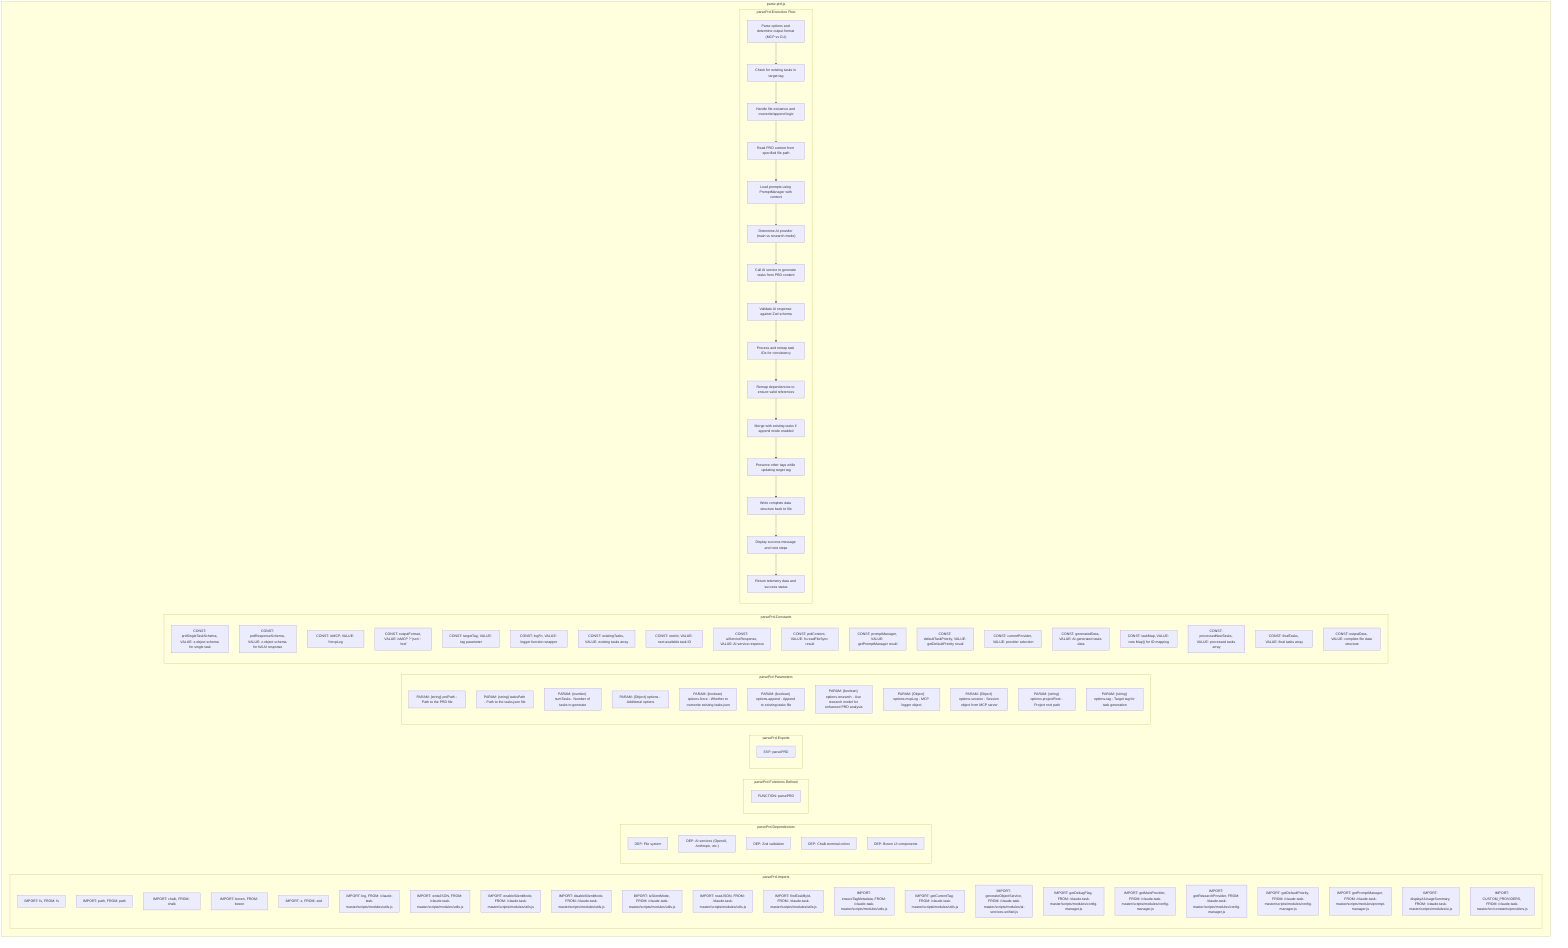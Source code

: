 flowchart TB
    subgraph parsePrd-Imports["parsePrd-Imports"]
        I1["IMPORT: fs, FROM: fs"]
        I2["IMPORT: path, FROM: path"]
        I3["IMPORT: chalk, FROM: chalk"]
        I4["IMPORT: boxen, FROM: boxen"]
        I5["IMPORT: z, FROM: zod"]
        I6["IMPORT: log, FROM: /claude-task-master/scripts/modules/utils.js"]
        I7["IMPORT: writeJSON, FROM: /claude-task-master/scripts/modules/utils.js"]
        I8["IMPORT: enableSilentMode, FROM: /claude-task-master/scripts/modules/utils.js"]
        I9["IMPORT: disableSilentMode, FROM: /claude-task-master/scripts/modules/utils.js"]
        I10["IMPORT: isSilentMode, FROM: /claude-task-master/scripts/modules/utils.js"]
        I11["IMPORT: readJSON, FROM: /claude-task-master/scripts/modules/utils.js"]
        I12["IMPORT: findTaskById, FROM: /claude-task-master/scripts/modules/utils.js"]
        I13["IMPORT: ensureTagMetadata, FROM: /claude-task-master/scripts/modules/utils.js"]
        I14["IMPORT: getCurrentTag, FROM: /claude-task-master/scripts/modules/utils.js"]
        I15["IMPORT: generateObjectService, FROM: /claude-task-master/scripts/modules/ai-services-unified.js"]
        I16["IMPORT: getDebugFlag, FROM: /claude-task-master/scripts/modules/config-manager.js"]
        I17["IMPORT: getMainProvider, FROM: /claude-task-master/scripts/modules/config-manager.js"]
        I18["IMPORT: getResearchProvider, FROM: /claude-task-master/scripts/modules/config-manager.js"]
        I19["IMPORT: getDefaultPriority, FROM: /claude-task-master/scripts/modules/config-manager.js"]
        I20["IMPORT: getPromptManager, FROM: /claude-task-master/scripts/modules/prompt-manager.js"]
        I21["IMPORT: displayAiUsageSummary, FROM: /claude-task-master/scripts/modules/ui.js"]
        I22["IMPORT: CUSTOM_PROVIDERS, FROM: /claude-task-master/src/constants/providers.js"]
    end
    subgraph parsePrd-Dependencies["parsePrd-Dependencies"]
        D1["DEP: File system"]
        D2["DEP: AI services (OpenAI, Anthropic, etc.)"]
        D3["DEP: Zod validation"]
        D4["DEP: Chalk terminal colors"]
        D5["DEP: Boxen UI components"]
    end
    subgraph parsePrd-FunctionsDefined["parsePrd-Functions Defined"]
        FU1["FUNCTION: parsePRD"]
    end
    subgraph parsePrd-Exports["parsePrd-Exports"]
        E1["EXP: parsePRD"]
    end
    subgraph parsePrd-Parameters["parsePrd-Parameters"]
        P1["PARAM: {string} prdPath - Path to the PRD file"]
        P2["PARAM: {string} tasksPath - Path to the tasks.json file"]
        P3["PARAM: {number} numTasks - Number of tasks to generate"]
        P4["PARAM: {Object} options - Additional options"]
        P5["PARAM: {boolean} options.force - Whether to overwrite existing tasks.json"]
        P6["PARAM: {boolean} options.append - Append to existing tasks file"]
        P7["PARAM: {boolean} options.research - Use research model for enhanced PRD analysis"]
        P8["PARAM: {Object} options.mcpLog - MCP logger object"]
        P9["PARAM: {Object} options.session - Session object from MCP server"]
        P10["PARAM: {string} options.projectRoot - Project root path"]
        P11["PARAM: {string} options.tag - Target tag for task generation"]
    end
    subgraph parsePrd-Constants["parsePrd-Constants"]
        C1["CONST: prdSingleTaskSchema, VALUE: z.object schema for single task"]
        C2["CONST: prdResponseSchema, VALUE: z.object schema for full AI response"]
        C3["CONST: isMCP, VALUE: !!mcpLog"]
        C4["CONST: outputFormat, VALUE: isMCP ? 'json' : 'text'"]
        C5["CONST: targetTag, VALUE: tag parameter"]
        C6["CONST: logFn, VALUE: logger function wrapper"]
        C7["CONST: existingTasks, VALUE: existing tasks array"]
        C8["CONST: nextId, VALUE: next available task ID"]
        C9["CONST: aiServiceResponse, VALUE: AI service response"]
        C10["CONST: prdContent, VALUE: fs.readFileSync result"]
        C11["CONST: promptManager, VALUE: getPromptManager result"]
        C12["CONST: defaultTaskPriority, VALUE: getDefaultPriority result"]
        C13["CONST: currentProvider, VALUE: provider selection"]
        C14["CONST: generatedData, VALUE: AI-generated tasks data"]
        C15["CONST: taskMap, VALUE: new Map() for ID mapping"]
        C16["CONST: processedNewTasks, VALUE: processed tasks array"]
        C17["CONST: finalTasks, VALUE: final tasks array"]
        C18["CONST: outputData, VALUE: complete file data structure"]
    end
    subgraph parsePrd-ExecutionFlow["parsePrd-Execution Flow"]
        FL1["Parse options and determine output format (MCP vs CLI)"]
        FL2["Check for existing tasks in target tag"]
        FL3["Handle file existence and overwrite/append logic"]
        FL4["Read PRD content from specified file path"]
        FL5["Load prompts using PromptManager with context"]
        FL6["Determine AI provider (main vs research mode)"]
        FL7["Call AI service to generate tasks from PRD content"]
        FL8["Validate AI response against Zod schema"]
        FL9["Process and remap task IDs for consistency"]
        FL10["Remap dependencies to ensure valid references"]
        FL11["Merge with existing tasks if append mode enabled"]
        FL12["Preserve other tags while updating target tag"]
        FL13["Write complete data structure back to file"]
        FL14["Display success message and next steps"]
        FL15["Return telemetry data and success status"]
    end
    subgraph parsePrd["parse-prd.js"]
        parsePrd-Imports
        parsePrd-Dependencies
        parsePrd-FunctionsDefined
        parsePrd-Exports
        parsePrd-Parameters
        parsePrd-Constants
        parsePrd-ExecutionFlow
    end
    FL1 --> FL2
    FL2 --> FL3
    FL3 --> FL4
    FL4 --> FL5
    FL5 --> FL6
    FL6 --> FL7
    FL7 --> FL8
    FL8 --> FL9
    FL9 --> FL10
    FL10 --> FL11
    FL11 --> FL12
    FL12 --> FL13
    FL13 --> FL14
    FL14 --> FL15